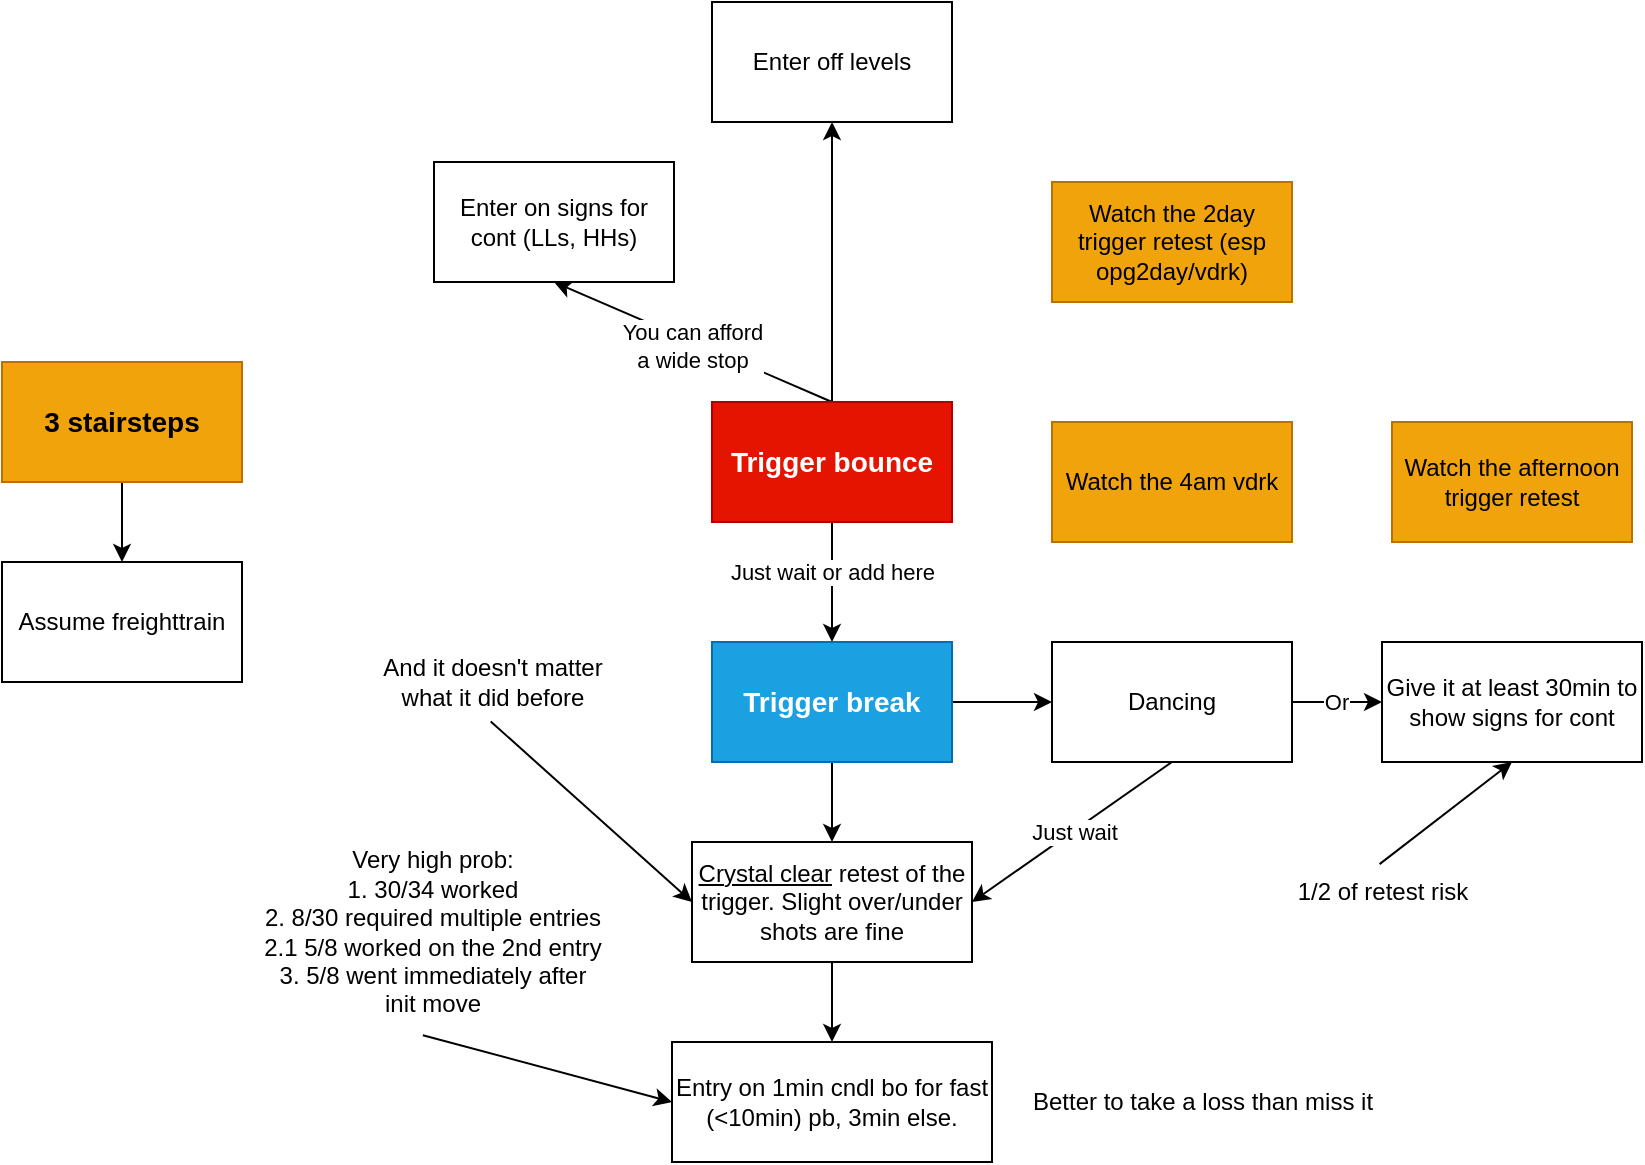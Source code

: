 <mxfile>
    <diagram id="qkrTleqtx85g-oGapfhk" name="Page-1">
        <mxGraphModel dx="1988" dy="1887" grid="1" gridSize="10" guides="1" tooltips="1" connect="1" arrows="1" fold="1" page="1" pageScale="1" pageWidth="850" pageHeight="1100" math="0" shadow="0">
            <root>
                <mxCell id="0"/>
                <mxCell id="1" parent="0"/>
                <mxCell id="4" value="" style="edgeStyle=none;html=1;" parent="1" source="2" target="3" edge="1">
                    <mxGeometry relative="1" as="geometry"/>
                </mxCell>
                <mxCell id="19" style="edgeStyle=none;html=1;exitX=1;exitY=0.5;exitDx=0;exitDy=0;entryX=0;entryY=0.5;entryDx=0;entryDy=0;" parent="1" source="2" target="15" edge="1">
                    <mxGeometry relative="1" as="geometry"/>
                </mxCell>
                <mxCell id="2" value="Trigger break" style="whiteSpace=wrap;html=1;fillColor=#1ba1e2;fontColor=light-dark(#FFFFFF,#FFFCFC);strokeColor=#006EAF;fontStyle=1;fontSize=14;" parent="1" vertex="1">
                    <mxGeometry x="90" y="60" width="120" height="60" as="geometry"/>
                </mxCell>
                <mxCell id="9" value="" style="edgeStyle=none;html=1;" parent="1" source="3" target="8" edge="1">
                    <mxGeometry relative="1" as="geometry"/>
                </mxCell>
                <mxCell id="3" value="&lt;u&gt;Crystal clear&lt;/u&gt; retest of the trigger. Slight over/under shots are fine" style="whiteSpace=wrap;html=1;" parent="1" vertex="1">
                    <mxGeometry x="80" y="160" width="140" height="60" as="geometry"/>
                </mxCell>
                <mxCell id="8" value="Entry on 1min cndl bo for fast (&amp;lt;10min) pb, 3min else." style="whiteSpace=wrap;html=1;" parent="1" vertex="1">
                    <mxGeometry x="70" y="260" width="160" height="60" as="geometry"/>
                </mxCell>
                <mxCell id="10" value="&lt;font style=&quot;&quot;&gt;Very high prob:&lt;/font&gt;&lt;div&gt;&lt;font style=&quot;&quot;&gt;1. 30/34 worked&lt;/font&gt;&lt;/div&gt;&lt;div&gt;&lt;font style=&quot;&quot;&gt;2. 8/30 required multiple&amp;nbsp;&lt;span style=&quot;background-color: transparent;&quot;&gt;entries&lt;/span&gt;&lt;/font&gt;&lt;/div&gt;&lt;div&gt;&lt;font style=&quot;&quot;&gt;2.1 5/8 worked on the 2nd entry&lt;/font&gt;&lt;/div&gt;&lt;div&gt;&lt;font style=&quot;&quot;&gt;3. 5/8 went&amp;nbsp;&lt;span style=&quot;background-color: transparent;&quot;&gt;immediately&lt;/span&gt;&lt;span style=&quot;background-color: transparent;&quot;&gt;&amp;nbsp;&lt;/span&gt;&lt;span style=&quot;background-color: transparent;&quot;&gt;after&lt;/span&gt;&lt;/font&gt;&lt;/div&gt;&lt;div&gt;&lt;span style=&quot;background-color: transparent;&quot;&gt;&lt;font style=&quot;&quot;&gt;init move&lt;/font&gt;&lt;/span&gt;&lt;/div&gt;" style="text;html=1;align=center;verticalAlign=middle;resizable=0;points=[];autosize=1;strokeColor=none;fillColor=none;fontColor=light-dark(#000000,#FFFFFF);" parent="1" vertex="1">
                    <mxGeometry x="-145" y="155" width="190" height="100" as="geometry"/>
                </mxCell>
                <mxCell id="11" value="" style="endArrow=classic;html=1;exitX=0.476;exitY=1.016;exitDx=0;exitDy=0;exitPerimeter=0;entryX=0;entryY=0.5;entryDx=0;entryDy=0;" parent="1" source="10" target="8" edge="1">
                    <mxGeometry width="50" height="50" relative="1" as="geometry">
                        <mxPoint x="-10" y="310" as="sourcePoint"/>
                        <mxPoint x="40" y="260" as="targetPoint"/>
                    </mxGeometry>
                </mxCell>
                <mxCell id="12" value="" style="endArrow=classic;html=1;entryX=0;entryY=0.5;entryDx=0;entryDy=0;exitX=0.495;exitY=0.993;exitDx=0;exitDy=0;exitPerimeter=0;" parent="1" source="13" target="3" edge="1">
                    <mxGeometry width="50" height="50" relative="1" as="geometry">
                        <mxPoint y="100" as="sourcePoint"/>
                        <mxPoint x="80" y="110" as="targetPoint"/>
                    </mxGeometry>
                </mxCell>
                <mxCell id="13" value="And it doesn&#39;t matter&lt;div&gt;what it did before&lt;/div&gt;" style="text;html=1;align=center;verticalAlign=middle;resizable=0;points=[];autosize=1;strokeColor=none;fillColor=none;" parent="1" vertex="1">
                    <mxGeometry x="-85" y="60" width="130" height="40" as="geometry"/>
                </mxCell>
                <mxCell id="20" style="edgeStyle=none;html=1;exitX=0.5;exitY=1;exitDx=0;exitDy=0;entryX=1;entryY=0.5;entryDx=0;entryDy=0;" parent="1" source="15" target="3" edge="1">
                    <mxGeometry relative="1" as="geometry"/>
                </mxCell>
                <mxCell id="21" value="Just wait" style="edgeLabel;html=1;align=center;verticalAlign=middle;resizable=0;points=[];" parent="20" vertex="1" connectable="0">
                    <mxGeometry x="-0.01" relative="1" as="geometry">
                        <mxPoint as="offset"/>
                    </mxGeometry>
                </mxCell>
                <mxCell id="24" value="" style="edgeStyle=none;html=1;" parent="1" source="15" target="23" edge="1">
                    <mxGeometry relative="1" as="geometry"/>
                </mxCell>
                <mxCell id="25" value="Or" style="edgeLabel;html=1;align=center;verticalAlign=middle;resizable=0;points=[];" parent="24" vertex="1" connectable="0">
                    <mxGeometry x="-0.146" y="1" relative="1" as="geometry">
                        <mxPoint x="3" y="1" as="offset"/>
                    </mxGeometry>
                </mxCell>
                <mxCell id="15" value="Dancing" style="whiteSpace=wrap;html=1;fontSize=12;fontStyle=0;" parent="1" vertex="1">
                    <mxGeometry x="260" y="60" width="120" height="60" as="geometry"/>
                </mxCell>
                <mxCell id="23" value="Give it at least 30min to show signs for cont" style="whiteSpace=wrap;html=1;fontStyle=0;" parent="1" vertex="1">
                    <mxGeometry x="425" y="60" width="130" height="60" as="geometry"/>
                </mxCell>
                <mxCell id="26" value="1/2 of retest risk" style="text;html=1;align=center;verticalAlign=middle;resizable=0;points=[];autosize=1;strokeColor=none;fillColor=none;" parent="1" vertex="1">
                    <mxGeometry x="370" y="170" width="110" height="30" as="geometry"/>
                </mxCell>
                <mxCell id="27" value="" style="endArrow=classic;html=1;entryX=0.5;entryY=1;entryDx=0;entryDy=0;exitX=0.489;exitY=0.036;exitDx=0;exitDy=0;exitPerimeter=0;" parent="1" source="26" target="23" edge="1">
                    <mxGeometry width="50" height="50" relative="1" as="geometry">
                        <mxPoint x="410" y="180" as="sourcePoint"/>
                        <mxPoint x="460" y="130" as="targetPoint"/>
                    </mxGeometry>
                </mxCell>
                <mxCell id="30" style="edgeStyle=none;html=1;exitX=0.5;exitY=1;exitDx=0;exitDy=0;entryX=0.5;entryY=0;entryDx=0;entryDy=0;" parent="1" source="29" target="2" edge="1">
                    <mxGeometry relative="1" as="geometry"/>
                </mxCell>
                <mxCell id="31" value="Just wait or add here" style="edgeLabel;html=1;align=center;verticalAlign=middle;resizable=0;points=[];" parent="30" vertex="1" connectable="0">
                    <mxGeometry x="-0.182" relative="1" as="geometry">
                        <mxPoint as="offset"/>
                    </mxGeometry>
                </mxCell>
                <mxCell id="32" style="edgeStyle=none;html=1;exitX=0.5;exitY=0;exitDx=0;exitDy=0;entryX=0.5;entryY=1;entryDx=0;entryDy=0;" parent="1" source="29" target="33" edge="1">
                    <mxGeometry relative="1" as="geometry">
                        <mxPoint x="149.905" y="-100" as="targetPoint"/>
                    </mxGeometry>
                </mxCell>
                <mxCell id="34" value="You can afford&lt;div&gt;a wide stop&lt;/div&gt;" style="edgeLabel;html=1;align=center;verticalAlign=middle;resizable=0;points=[];" parent="32" vertex="1" connectable="0">
                    <mxGeometry x="-0.029" y="1" relative="1" as="geometry">
                        <mxPoint x="-2" as="offset"/>
                    </mxGeometry>
                </mxCell>
                <mxCell id="44" style="edgeStyle=none;html=1;exitX=0.5;exitY=0;exitDx=0;exitDy=0;entryX=0.5;entryY=1;entryDx=0;entryDy=0;" edge="1" parent="1" source="29" target="45">
                    <mxGeometry relative="1" as="geometry">
                        <mxPoint x="150" y="-200" as="targetPoint"/>
                    </mxGeometry>
                </mxCell>
                <mxCell id="29" value="Trigger bounce" style="whiteSpace=wrap;html=1;fillColor=#e51400;fontColor=light-dark(#FFFFFF,#FFFFFF);strokeColor=#B20000;fontStyle=1;fontSize=14;" parent="1" vertex="1">
                    <mxGeometry x="90" y="-60" width="120" height="60" as="geometry"/>
                </mxCell>
                <mxCell id="33" value="Enter on signs for cont (LLs, HHs)" style="rounded=0;whiteSpace=wrap;html=1;" parent="1" vertex="1">
                    <mxGeometry x="-49" y="-180" width="120" height="60" as="geometry"/>
                </mxCell>
                <mxCell id="35" value="Watch the afternoon trigger retest" style="whiteSpace=wrap;html=1;fillColor=#f0a30a;strokeColor=#BD7000;fontColor=#000000;" parent="1" vertex="1">
                    <mxGeometry x="430" y="-50" width="120" height="60" as="geometry"/>
                </mxCell>
                <mxCell id="36" value="Watch the 2day trigger retest (esp opg2day/vdrk)" style="whiteSpace=wrap;html=1;fillColor=#f0a30a;strokeColor=#BD7000;fontColor=#000000;" parent="1" vertex="1">
                    <mxGeometry x="260" y="-170" width="120" height="60" as="geometry"/>
                </mxCell>
                <mxCell id="37" value="Watch the 4am vdrk" style="whiteSpace=wrap;html=1;fillColor=#f0a30a;strokeColor=#BD7000;fontColor=#000000;" parent="1" vertex="1">
                    <mxGeometry x="260" y="-50" width="120" height="60" as="geometry"/>
                </mxCell>
                <mxCell id="45" value="Enter off levels" style="rounded=0;whiteSpace=wrap;html=1;" vertex="1" parent="1">
                    <mxGeometry x="90" y="-260" width="120" height="60" as="geometry"/>
                </mxCell>
                <mxCell id="47" value="Better to take a loss than miss it" style="text;html=1;align=center;verticalAlign=middle;resizable=0;points=[];autosize=1;strokeColor=none;fillColor=none;" vertex="1" parent="1">
                    <mxGeometry x="240" y="275" width="190" height="30" as="geometry"/>
                </mxCell>
                <mxCell id="50" value="" style="edgeStyle=none;html=1;" edge="1" parent="1" source="48" target="49">
                    <mxGeometry relative="1" as="geometry"/>
                </mxCell>
                <mxCell id="48" value="3 stairsteps" style="whiteSpace=wrap;html=1;fillColor=#f0a30a;fontColor=#000000;strokeColor=#BD7000;fontSize=14;fontStyle=1" vertex="1" parent="1">
                    <mxGeometry x="-265" y="-80" width="120" height="60" as="geometry"/>
                </mxCell>
                <mxCell id="49" value="Assume freighttrain" style="whiteSpace=wrap;html=1;" vertex="1" parent="1">
                    <mxGeometry x="-265" y="20" width="120" height="60" as="geometry"/>
                </mxCell>
            </root>
        </mxGraphModel>
    </diagram>
</mxfile>